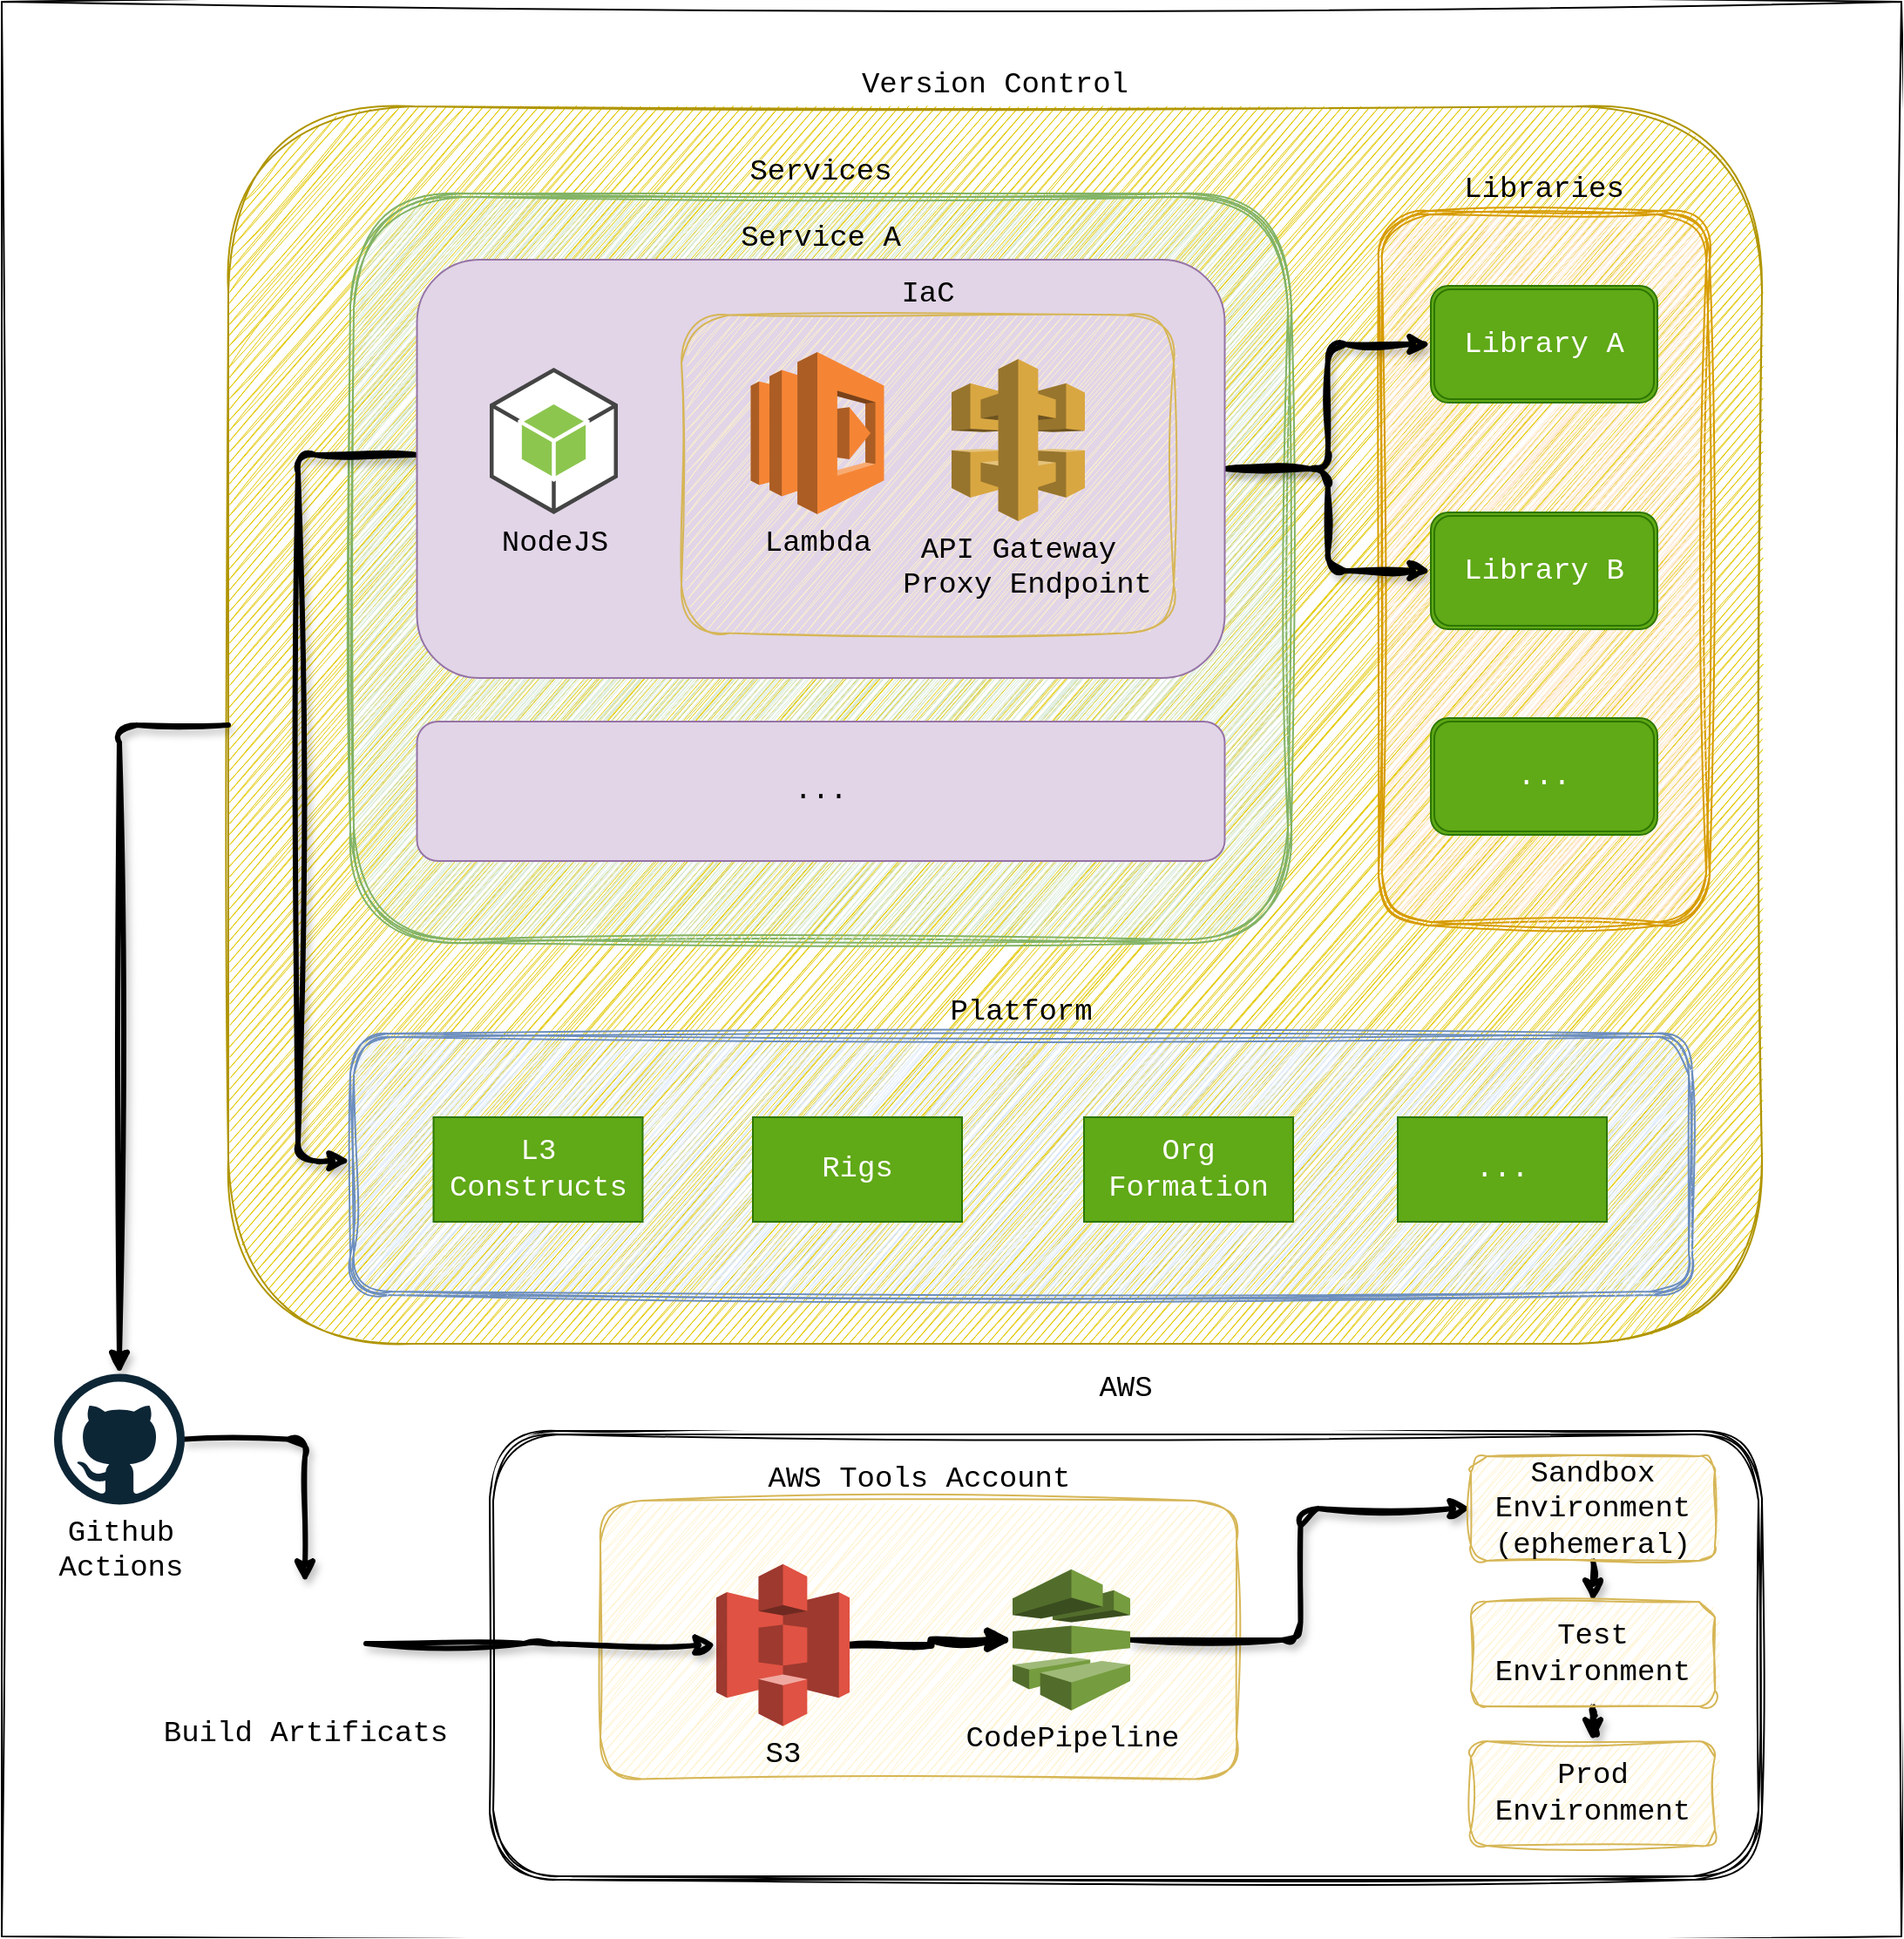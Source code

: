 <mxfile version="22.0.6" type="device">
  <diagram name="Page-1" id="dF-n39GfI8d1odxkNiJK">
    <mxGraphModel dx="2537" dy="1960" grid="1" gridSize="10" guides="1" tooltips="1" connect="1" arrows="1" fold="1" page="1" pageScale="1" pageWidth="850" pageHeight="1100" math="0" shadow="0">
      <root>
        <mxCell id="0" />
        <mxCell id="1" parent="0" />
        <mxCell id="EI7FiWirIY5I7oA7hFFx-70" value="" style="rounded=0;whiteSpace=wrap;html=1;sketch=1;curveFitting=1;jiggle=2;fontFamily=Courier New;fontSize=17;" vertex="1" parent="1">
          <mxGeometry x="-330" y="-40" width="1090" height="1110" as="geometry" />
        </mxCell>
        <mxCell id="EI7FiWirIY5I7oA7hFFx-66" value="&lt;div style=&quot;font-size: 17px;&quot;&gt;AWS&lt;/div&gt;&lt;div style=&quot;font-size: 17px;&quot;&gt;&lt;br style=&quot;font-size: 17px;&quot;&gt;&lt;/div&gt;" style="shape=ext;double=1;rounded=1;whiteSpace=wrap;html=1;labelPosition=center;verticalLabelPosition=top;align=center;verticalAlign=bottom;sketch=1;curveFitting=1;jiggle=2;fontFamily=Courier New;fontSize=17;spacing=-7;" vertex="1" parent="1">
          <mxGeometry x="-50" y="780" width="730" height="257.5" as="geometry" />
        </mxCell>
        <mxCell id="EI7FiWirIY5I7oA7hFFx-44" value="&lt;div style=&quot;font-size: 17px;&quot;&gt;AWS Tools Account&lt;/div&gt;" style="rounded=1;whiteSpace=wrap;html=1;labelPosition=center;verticalLabelPosition=top;align=center;verticalAlign=bottom;fillColor=#fff2cc;strokeColor=#d6b656;sketch=1;curveFitting=1;jiggle=2;fontFamily=Courier New;fontSize=17;" vertex="1" parent="1">
          <mxGeometry x="13.5" y="820" width="365" height="159.75" as="geometry" />
        </mxCell>
        <mxCell id="EI7FiWirIY5I7oA7hFFx-24" value="Version Control" style="rounded=1;whiteSpace=wrap;html=1;labelPosition=center;verticalLabelPosition=top;align=center;verticalAlign=bottom;fillColor=#e3c800;fontColor=#000000;strokeColor=#B09500;sketch=1;curveFitting=1;jiggle=2;fontFamily=Courier New;fontSize=17;" vertex="1" parent="1">
          <mxGeometry x="-200" y="20" width="880" height="710" as="geometry" />
        </mxCell>
        <mxCell id="EI7FiWirIY5I7oA7hFFx-61" value="Platform" style="shape=ext;double=1;rounded=1;whiteSpace=wrap;html=1;labelPosition=center;verticalLabelPosition=top;align=center;verticalAlign=bottom;fillColor=#dae8fc;strokeColor=#6c8ebf;sketch=1;curveFitting=1;jiggle=2;fontFamily=Courier New;fontSize=17;" vertex="1" parent="1">
          <mxGeometry x="-130" y="552" width="770" height="150" as="geometry" />
        </mxCell>
        <mxCell id="EI7FiWirIY5I7oA7hFFx-11" value="Libraries" style="shape=ext;double=1;rounded=1;whiteSpace=wrap;html=1;labelPosition=center;verticalLabelPosition=top;align=center;verticalAlign=bottom;fillColor=#ffe6cc;strokeColor=#d79b00;sketch=1;curveFitting=1;jiggle=2;fontFamily=Courier New;fontSize=17;" vertex="1" parent="1">
          <mxGeometry x="460" y="80" width="190" height="410" as="geometry" />
        </mxCell>
        <mxCell id="EI7FiWirIY5I7oA7hFFx-47" style="edgeStyle=orthogonalEdgeStyle;orthogonalLoop=1;jettySize=auto;html=1;strokeWidth=3;rounded=1;shadow=1;sketch=1;curveFitting=1;jiggle=2;fontFamily=Courier New;fontSize=17;" edge="1" parent="1" source="EI7FiWirIY5I7oA7hFFx-24" target="EI7FiWirIY5I7oA7hFFx-5">
          <mxGeometry relative="1" as="geometry">
            <mxPoint x="-280" y="530" as="targetPoint" />
          </mxGeometry>
        </mxCell>
        <mxCell id="EI7FiWirIY5I7oA7hFFx-10" value="Services" style="shape=ext;double=1;rounded=1;whiteSpace=wrap;html=1;labelPosition=center;verticalLabelPosition=top;align=center;verticalAlign=bottom;fillColor=#d5e8d4;strokeColor=#82b366;sketch=1;curveFitting=1;jiggle=2;fontFamily=Courier New;fontSize=17;" vertex="1" parent="1">
          <mxGeometry x="-130" y="70" width="540" height="430" as="geometry" />
        </mxCell>
        <mxCell id="EI7FiWirIY5I7oA7hFFx-50" style="edgeStyle=orthogonalEdgeStyle;orthogonalLoop=1;jettySize=auto;html=1;strokeWidth=3;rounded=1;shadow=1;sketch=1;curveFitting=1;jiggle=2;fontFamily=Courier New;fontSize=17;" edge="1" parent="1" source="EI7FiWirIY5I7oA7hFFx-15">
          <mxGeometry relative="1" as="geometry">
            <mxPoint x="-130" y="625.059" as="targetPoint" />
            <Array as="points">
              <mxPoint x="-160" y="220" />
              <mxPoint x="-160" y="625" />
            </Array>
          </mxGeometry>
        </mxCell>
        <mxCell id="EI7FiWirIY5I7oA7hFFx-57" style="edgeStyle=orthogonalEdgeStyle;orthogonalLoop=1;jettySize=auto;html=1;entryX=0;entryY=0.5;entryDx=0;entryDy=0;strokeWidth=3;rounded=1;shadow=1;sketch=1;curveFitting=1;jiggle=2;fontFamily=Courier New;fontSize=17;" edge="1" parent="1" source="EI7FiWirIY5I7oA7hFFx-15" target="EI7FiWirIY5I7oA7hFFx-55">
          <mxGeometry relative="1" as="geometry" />
        </mxCell>
        <mxCell id="EI7FiWirIY5I7oA7hFFx-58" style="edgeStyle=orthogonalEdgeStyle;orthogonalLoop=1;jettySize=auto;html=1;entryX=0;entryY=0.5;entryDx=0;entryDy=0;strokeWidth=3;rounded=1;shadow=1;sketch=1;curveFitting=1;jiggle=2;fontFamily=Courier New;fontSize=17;" edge="1" parent="1" source="EI7FiWirIY5I7oA7hFFx-15" target="EI7FiWirIY5I7oA7hFFx-56">
          <mxGeometry relative="1" as="geometry" />
        </mxCell>
        <mxCell id="EI7FiWirIY5I7oA7hFFx-15" value="Service A" style="rounded=1;whiteSpace=wrap;html=1;labelPosition=center;verticalLabelPosition=top;align=center;verticalAlign=bottom;fillColor=#e1d5e7;strokeColor=#9673a6;fontFamily=Courier New;fontSize=17;" vertex="1" parent="1">
          <mxGeometry x="-91.75" y="108" width="463.5" height="240" as="geometry" />
        </mxCell>
        <mxCell id="EI7FiWirIY5I7oA7hFFx-17" value="IaC" style="rounded=1;whiteSpace=wrap;html=1;labelPosition=center;verticalLabelPosition=top;align=center;verticalAlign=bottom;sketch=1;curveFitting=1;jiggle=2;fontFamily=Courier New;fontSize=17;fillColor=#fff2cc;strokeColor=#d6b656;" vertex="1" parent="1">
          <mxGeometry x="60" y="139.75" width="282.5" height="182.5" as="geometry" />
        </mxCell>
        <mxCell id="EI7FiWirIY5I7oA7hFFx-1" value="&lt;div style=&quot;font-size: 17px;&quot;&gt;Lambda&lt;/div&gt;&lt;div style=&quot;font-size: 17px;&quot;&gt;&lt;br style=&quot;font-size: 17px;&quot;&gt;&lt;/div&gt;" style="outlineConnect=0;dashed=0;verticalLabelPosition=bottom;verticalAlign=top;align=center;html=1;shape=mxgraph.aws3.lambda;fillColor=#F58534;gradientColor=none;fontFamily=Courier New;fontSize=17;" vertex="1" parent="1">
          <mxGeometry x="99.75" y="161" width="76.5" height="93" as="geometry" />
        </mxCell>
        <mxCell id="EI7FiWirIY5I7oA7hFFx-2" value="&lt;div style=&quot;font-size: 17px;&quot;&gt;API Gateway&lt;/div&gt;&lt;div style=&quot;font-size: 17px;&quot;&gt;&amp;nbsp;Proxy Endpoint&lt;/div&gt;" style="outlineConnect=0;dashed=0;verticalLabelPosition=bottom;verticalAlign=top;align=center;html=1;shape=mxgraph.aws3.api_gateway;fillColor=#D9A741;gradientColor=none;fontFamily=Courier New;fontSize=17;" vertex="1" parent="1">
          <mxGeometry x="215" y="165" width="76.5" height="93" as="geometry" />
        </mxCell>
        <mxCell id="EI7FiWirIY5I7oA7hFFx-3" value="&lt;div style=&quot;font-size: 17px;&quot;&gt;NodeJS&lt;/div&gt;" style="outlineConnect=0;dashed=0;verticalLabelPosition=bottom;verticalAlign=top;align=center;html=1;shape=mxgraph.aws3.android;fillColor=#8CC64F;gradientColor=none;fontFamily=Courier New;fontSize=17;" vertex="1" parent="1">
          <mxGeometry x="-50" y="170" width="73.5" height="84" as="geometry" />
        </mxCell>
        <mxCell id="EI7FiWirIY5I7oA7hFFx-75" style="edgeStyle=orthogonalEdgeStyle;rounded=0;orthogonalLoop=1;jettySize=auto;html=1;sketch=1;curveFitting=1;jiggle=2;strokeWidth=4;fontFamily=Courier New;fontSize=17;" edge="1" parent="1" source="EI7FiWirIY5I7oA7hFFx-4" target="EI7FiWirIY5I7oA7hFFx-7">
          <mxGeometry relative="1" as="geometry" />
        </mxCell>
        <mxCell id="EI7FiWirIY5I7oA7hFFx-4" value="&lt;div style=&quot;font-size: 17px;&quot;&gt;S3&lt;/div&gt;" style="outlineConnect=0;dashed=0;verticalLabelPosition=bottom;verticalAlign=top;align=center;html=1;shape=mxgraph.aws3.s3;fillColor=#E05243;gradientColor=none;fontFamily=Courier New;fontSize=17;" vertex="1" parent="1">
          <mxGeometry x="80" y="856.37" width="76.5" height="93" as="geometry" />
        </mxCell>
        <mxCell id="EI7FiWirIY5I7oA7hFFx-29" style="edgeStyle=orthogonalEdgeStyle;orthogonalLoop=1;jettySize=auto;html=1;strokeWidth=3;rounded=1;shadow=1;sketch=1;curveFitting=1;jiggle=2;fontFamily=Courier New;fontSize=17;" edge="1" parent="1" source="EI7FiWirIY5I7oA7hFFx-5" target="EI7FiWirIY5I7oA7hFFx-6">
          <mxGeometry relative="1" as="geometry" />
        </mxCell>
        <mxCell id="EI7FiWirIY5I7oA7hFFx-5" value="&lt;div style=&quot;font-size: 17px;&quot;&gt;Github&lt;/div&gt;&lt;div style=&quot;font-size: 17px;&quot;&gt;Actions&lt;br style=&quot;font-size: 17px;&quot;&gt;&lt;/div&gt;" style="dashed=0;outlineConnect=0;html=1;align=center;labelPosition=center;verticalLabelPosition=bottom;verticalAlign=top;shape=mxgraph.weblogos.github;fontFamily=Courier New;fontSize=17;" vertex="1" parent="1">
          <mxGeometry x="-300" y="747.25" width="75" height="75" as="geometry" />
        </mxCell>
        <mxCell id="EI7FiWirIY5I7oA7hFFx-26" style="edgeStyle=orthogonalEdgeStyle;orthogonalLoop=1;jettySize=auto;html=1;strokeWidth=3;rounded=1;shadow=1;sketch=1;curveFitting=1;jiggle=2;fontFamily=Courier New;fontSize=17;" edge="1" parent="1" source="EI7FiWirIY5I7oA7hFFx-6" target="EI7FiWirIY5I7oA7hFFx-4">
          <mxGeometry relative="1" as="geometry" />
        </mxCell>
        <mxCell id="EI7FiWirIY5I7oA7hFFx-6" value="Build Artificats" style="shape=image;html=1;verticalAlign=top;verticalLabelPosition=bottom;labelBackgroundColor=#ffffff;imageAspect=0;aspect=fixed;image=https://cdn0.iconfinder.com/data/icons/file-type-19/512/file__zip__compressed_-128.png;sketch=1;curveFitting=1;jiggle=2;fontFamily=Courier New;fontSize=17;" vertex="1" parent="1">
          <mxGeometry x="-191" y="867" width="70" height="70" as="geometry" />
        </mxCell>
        <mxCell id="EI7FiWirIY5I7oA7hFFx-46" style="edgeStyle=orthogonalEdgeStyle;orthogonalLoop=1;jettySize=auto;html=1;entryX=0;entryY=0.5;entryDx=0;entryDy=0;strokeWidth=3;rounded=1;shadow=1;sketch=1;curveFitting=1;jiggle=2;fontFamily=Courier New;fontSize=17;" edge="1" parent="1" source="EI7FiWirIY5I7oA7hFFx-7" target="EI7FiWirIY5I7oA7hFFx-34">
          <mxGeometry relative="1" as="geometry" />
        </mxCell>
        <mxCell id="EI7FiWirIY5I7oA7hFFx-7" value="&lt;div style=&quot;font-size: 17px;&quot;&gt;CodePipeline&lt;/div&gt;&lt;div style=&quot;font-size: 17px;&quot;&gt;&lt;br style=&quot;font-size: 17px;&quot;&gt;&lt;/div&gt;" style="outlineConnect=0;dashed=0;verticalLabelPosition=bottom;verticalAlign=top;align=center;html=1;shape=mxgraph.aws3.codepipeline;fillColor=#759C3E;gradientColor=none;fontFamily=Courier New;fontSize=17;" vertex="1" parent="1">
          <mxGeometry x="250" y="859.38" width="67.5" height="81" as="geometry" />
        </mxCell>
        <mxCell id="EI7FiWirIY5I7oA7hFFx-21" value="&lt;div style=&quot;font-size: 17px;&quot;&gt;L3 Constructs&lt;/div&gt;" style="rounded=0;whiteSpace=wrap;html=1;fillColor=#60a917;fontColor=#ffffff;strokeColor=#2D7600;glass=0;shadow=0;fontFamily=Courier New;fontSize=17;" vertex="1" parent="1">
          <mxGeometry x="-82.25" y="600" width="120" height="60" as="geometry" />
        </mxCell>
        <mxCell id="EI7FiWirIY5I7oA7hFFx-22" value="Rigs" style="rounded=0;whiteSpace=wrap;html=1;fillColor=#60a917;fontColor=#ffffff;strokeColor=#2D7600;fontFamily=Courier New;fontSize=17;" vertex="1" parent="1">
          <mxGeometry x="101" y="600" width="120" height="60" as="geometry" />
        </mxCell>
        <mxCell id="EI7FiWirIY5I7oA7hFFx-23" value="Org Formation" style="rounded=0;whiteSpace=wrap;html=1;fillColor=#60a917;fontColor=#ffffff;strokeColor=#2D7600;fontFamily=Courier New;fontSize=17;" vertex="1" parent="1">
          <mxGeometry x="291" y="600" width="120" height="60" as="geometry" />
        </mxCell>
        <mxCell id="EI7FiWirIY5I7oA7hFFx-37" style="edgeStyle=orthogonalEdgeStyle;orthogonalLoop=1;jettySize=auto;html=1;strokeWidth=3;rounded=1;shadow=1;sketch=1;curveFitting=1;jiggle=2;fontFamily=Courier New;fontSize=17;" edge="1" parent="1" source="EI7FiWirIY5I7oA7hFFx-34" target="EI7FiWirIY5I7oA7hFFx-35">
          <mxGeometry relative="1" as="geometry">
            <Array as="points">
              <mxPoint x="573" y="918" />
            </Array>
          </mxGeometry>
        </mxCell>
        <mxCell id="EI7FiWirIY5I7oA7hFFx-34" value="&lt;div style=&quot;font-size: 17px;&quot;&gt;Sandbox Environment&lt;/div&gt;&lt;div style=&quot;font-size: 17px;&quot;&gt;(ephemeral)&lt;br style=&quot;font-size: 17px;&quot;&gt;&lt;/div&gt;" style="rounded=1;whiteSpace=wrap;html=1;fillColor=#fff2cc;strokeColor=#d6b656;sketch=1;curveFitting=1;jiggle=2;fontFamily=Courier New;fontSize=17;" vertex="1" parent="1">
          <mxGeometry x="513" y="794.5" width="140" height="60" as="geometry" />
        </mxCell>
        <mxCell id="EI7FiWirIY5I7oA7hFFx-38" style="edgeStyle=orthogonalEdgeStyle;orthogonalLoop=1;jettySize=auto;html=1;strokeWidth=3;rounded=1;shadow=1;sketch=1;curveFitting=1;jiggle=2;fontFamily=Courier New;fontSize=17;" edge="1" parent="1" source="EI7FiWirIY5I7oA7hFFx-35" target="EI7FiWirIY5I7oA7hFFx-36">
          <mxGeometry relative="1" as="geometry" />
        </mxCell>
        <mxCell id="EI7FiWirIY5I7oA7hFFx-35" value="Test Environment" style="rounded=1;whiteSpace=wrap;html=1;fillColor=#fff2cc;strokeColor=#d6b656;sketch=1;curveFitting=1;jiggle=2;fontFamily=Courier New;fontSize=17;" vertex="1" parent="1">
          <mxGeometry x="513" y="878" width="140" height="60" as="geometry" />
        </mxCell>
        <mxCell id="EI7FiWirIY5I7oA7hFFx-36" value="&lt;div style=&quot;font-size: 17px;&quot;&gt;Prod Environment&lt;/div&gt;" style="rounded=1;whiteSpace=wrap;html=1;fillColor=#fff2cc;strokeColor=#d6b656;sketch=1;curveFitting=1;jiggle=2;fontFamily=Courier New;fontSize=17;" vertex="1" parent="1">
          <mxGeometry x="513" y="958" width="140" height="60" as="geometry" />
        </mxCell>
        <mxCell id="EI7FiWirIY5I7oA7hFFx-52" value="..." style="rounded=1;whiteSpace=wrap;html=1;labelPosition=center;verticalLabelPosition=middle;align=center;verticalAlign=middle;fillColor=#e1d5e7;strokeColor=#9673a6;fontFamily=Courier New;fontSize=17;" vertex="1" parent="1">
          <mxGeometry x="-91.75" y="373" width="463.5" height="80" as="geometry" />
        </mxCell>
        <mxCell id="EI7FiWirIY5I7oA7hFFx-55" value="Library A" style="shape=ext;double=1;rounded=1;whiteSpace=wrap;html=1;labelPosition=center;verticalLabelPosition=middle;align=center;verticalAlign=middle;fillColor=#60a917;fontColor=#ffffff;strokeColor=#2D7600;fontFamily=Courier New;fontSize=17;" vertex="1" parent="1">
          <mxGeometry x="490" y="123" width="130" height="67" as="geometry" />
        </mxCell>
        <mxCell id="EI7FiWirIY5I7oA7hFFx-56" value="Library B" style="shape=ext;double=1;rounded=1;whiteSpace=wrap;html=1;labelPosition=center;verticalLabelPosition=middle;align=center;verticalAlign=middle;fillColor=#60a917;fontColor=#ffffff;strokeColor=#2D7600;fontFamily=Courier New;fontSize=17;" vertex="1" parent="1">
          <mxGeometry x="490" y="253" width="130" height="67" as="geometry" />
        </mxCell>
        <mxCell id="EI7FiWirIY5I7oA7hFFx-59" value="..." style="shape=ext;double=1;rounded=1;whiteSpace=wrap;html=1;labelPosition=center;verticalLabelPosition=middle;align=center;verticalAlign=middle;fillColor=#60a917;fontColor=#ffffff;strokeColor=#2D7600;fontFamily=Courier New;fontSize=17;" vertex="1" parent="1">
          <mxGeometry x="490" y="371" width="130" height="67" as="geometry" />
        </mxCell>
        <mxCell id="EI7FiWirIY5I7oA7hFFx-62" value="..." style="rounded=0;whiteSpace=wrap;html=1;fillColor=#60a917;fontColor=#ffffff;strokeColor=#2D7600;fontFamily=Courier New;fontSize=17;" vertex="1" parent="1">
          <mxGeometry x="471" y="600" width="120" height="60" as="geometry" />
        </mxCell>
      </root>
    </mxGraphModel>
  </diagram>
</mxfile>
